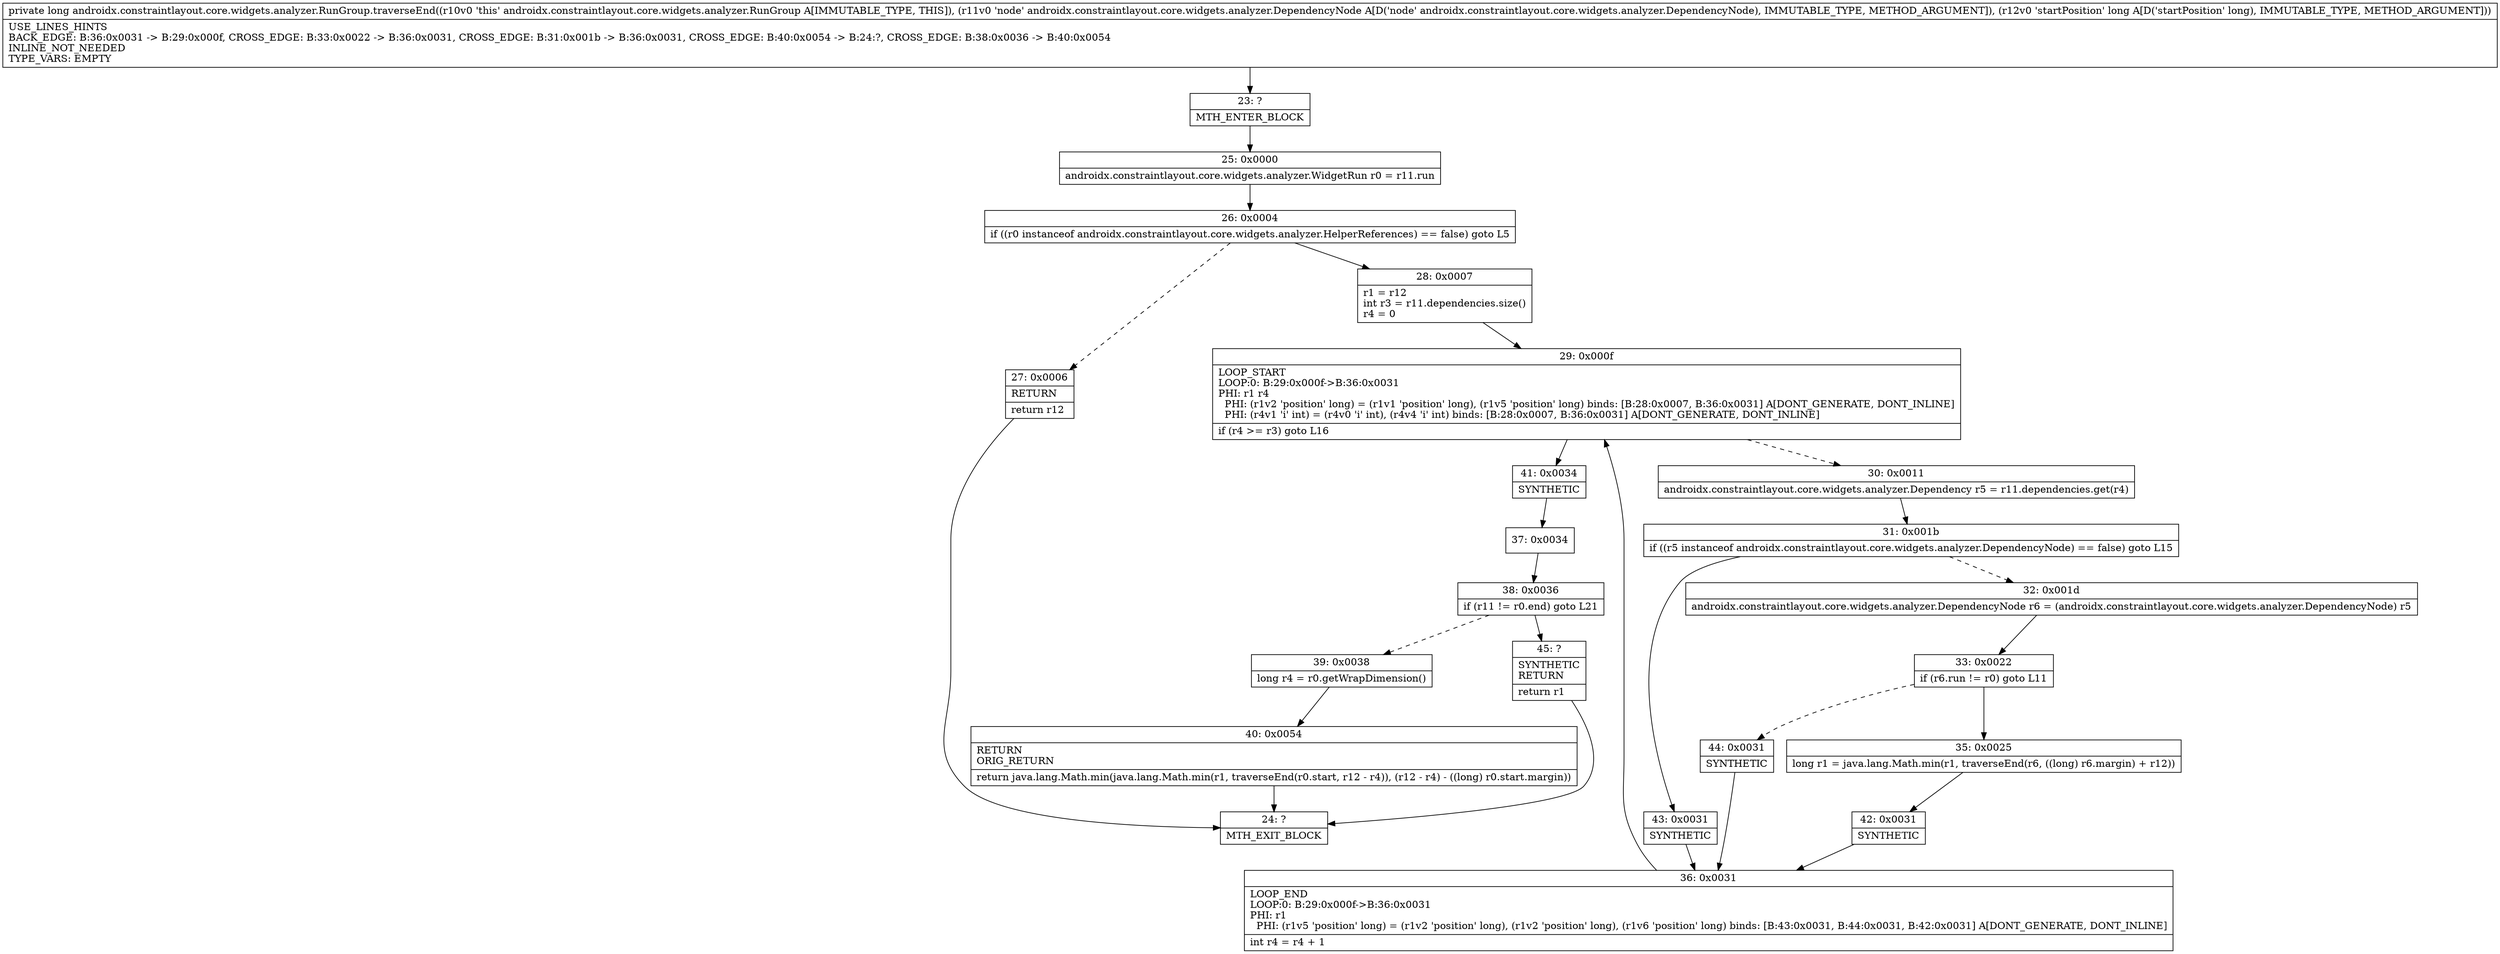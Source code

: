 digraph "CFG forandroidx.constraintlayout.core.widgets.analyzer.RunGroup.traverseEnd(Landroidx\/constraintlayout\/core\/widgets\/analyzer\/DependencyNode;J)J" {
Node_23 [shape=record,label="{23\:\ ?|MTH_ENTER_BLOCK\l}"];
Node_25 [shape=record,label="{25\:\ 0x0000|androidx.constraintlayout.core.widgets.analyzer.WidgetRun r0 = r11.run\l}"];
Node_26 [shape=record,label="{26\:\ 0x0004|if ((r0 instanceof androidx.constraintlayout.core.widgets.analyzer.HelperReferences) == false) goto L5\l}"];
Node_27 [shape=record,label="{27\:\ 0x0006|RETURN\l|return r12\l}"];
Node_24 [shape=record,label="{24\:\ ?|MTH_EXIT_BLOCK\l}"];
Node_28 [shape=record,label="{28\:\ 0x0007|r1 = r12\lint r3 = r11.dependencies.size()\lr4 = 0\l}"];
Node_29 [shape=record,label="{29\:\ 0x000f|LOOP_START\lLOOP:0: B:29:0x000f\-\>B:36:0x0031\lPHI: r1 r4 \l  PHI: (r1v2 'position' long) = (r1v1 'position' long), (r1v5 'position' long) binds: [B:28:0x0007, B:36:0x0031] A[DONT_GENERATE, DONT_INLINE]\l  PHI: (r4v1 'i' int) = (r4v0 'i' int), (r4v4 'i' int) binds: [B:28:0x0007, B:36:0x0031] A[DONT_GENERATE, DONT_INLINE]\l|if (r4 \>= r3) goto L16\l}"];
Node_30 [shape=record,label="{30\:\ 0x0011|androidx.constraintlayout.core.widgets.analyzer.Dependency r5 = r11.dependencies.get(r4)\l}"];
Node_31 [shape=record,label="{31\:\ 0x001b|if ((r5 instanceof androidx.constraintlayout.core.widgets.analyzer.DependencyNode) == false) goto L15\l}"];
Node_32 [shape=record,label="{32\:\ 0x001d|androidx.constraintlayout.core.widgets.analyzer.DependencyNode r6 = (androidx.constraintlayout.core.widgets.analyzer.DependencyNode) r5\l}"];
Node_33 [shape=record,label="{33\:\ 0x0022|if (r6.run != r0) goto L11\l}"];
Node_35 [shape=record,label="{35\:\ 0x0025|long r1 = java.lang.Math.min(r1, traverseEnd(r6, ((long) r6.margin) + r12))\l}"];
Node_42 [shape=record,label="{42\:\ 0x0031|SYNTHETIC\l}"];
Node_36 [shape=record,label="{36\:\ 0x0031|LOOP_END\lLOOP:0: B:29:0x000f\-\>B:36:0x0031\lPHI: r1 \l  PHI: (r1v5 'position' long) = (r1v2 'position' long), (r1v2 'position' long), (r1v6 'position' long) binds: [B:43:0x0031, B:44:0x0031, B:42:0x0031] A[DONT_GENERATE, DONT_INLINE]\l|int r4 = r4 + 1\l}"];
Node_44 [shape=record,label="{44\:\ 0x0031|SYNTHETIC\l}"];
Node_43 [shape=record,label="{43\:\ 0x0031|SYNTHETIC\l}"];
Node_41 [shape=record,label="{41\:\ 0x0034|SYNTHETIC\l}"];
Node_37 [shape=record,label="{37\:\ 0x0034}"];
Node_38 [shape=record,label="{38\:\ 0x0036|if (r11 != r0.end) goto L21\l}"];
Node_39 [shape=record,label="{39\:\ 0x0038|long r4 = r0.getWrapDimension()\l}"];
Node_40 [shape=record,label="{40\:\ 0x0054|RETURN\lORIG_RETURN\l|return java.lang.Math.min(java.lang.Math.min(r1, traverseEnd(r0.start, r12 \- r4)), (r12 \- r4) \- ((long) r0.start.margin))\l}"];
Node_45 [shape=record,label="{45\:\ ?|SYNTHETIC\lRETURN\l|return r1\l}"];
MethodNode[shape=record,label="{private long androidx.constraintlayout.core.widgets.analyzer.RunGroup.traverseEnd((r10v0 'this' androidx.constraintlayout.core.widgets.analyzer.RunGroup A[IMMUTABLE_TYPE, THIS]), (r11v0 'node' androidx.constraintlayout.core.widgets.analyzer.DependencyNode A[D('node' androidx.constraintlayout.core.widgets.analyzer.DependencyNode), IMMUTABLE_TYPE, METHOD_ARGUMENT]), (r12v0 'startPosition' long A[D('startPosition' long), IMMUTABLE_TYPE, METHOD_ARGUMENT]))  | USE_LINES_HINTS\lBACK_EDGE: B:36:0x0031 \-\> B:29:0x000f, CROSS_EDGE: B:33:0x0022 \-\> B:36:0x0031, CROSS_EDGE: B:31:0x001b \-\> B:36:0x0031, CROSS_EDGE: B:40:0x0054 \-\> B:24:?, CROSS_EDGE: B:38:0x0036 \-\> B:40:0x0054\lINLINE_NOT_NEEDED\lTYPE_VARS: EMPTY\l}"];
MethodNode -> Node_23;Node_23 -> Node_25;
Node_25 -> Node_26;
Node_26 -> Node_27[style=dashed];
Node_26 -> Node_28;
Node_27 -> Node_24;
Node_28 -> Node_29;
Node_29 -> Node_30[style=dashed];
Node_29 -> Node_41;
Node_30 -> Node_31;
Node_31 -> Node_32[style=dashed];
Node_31 -> Node_43;
Node_32 -> Node_33;
Node_33 -> Node_35;
Node_33 -> Node_44[style=dashed];
Node_35 -> Node_42;
Node_42 -> Node_36;
Node_36 -> Node_29;
Node_44 -> Node_36;
Node_43 -> Node_36;
Node_41 -> Node_37;
Node_37 -> Node_38;
Node_38 -> Node_39[style=dashed];
Node_38 -> Node_45;
Node_39 -> Node_40;
Node_40 -> Node_24;
Node_45 -> Node_24;
}


